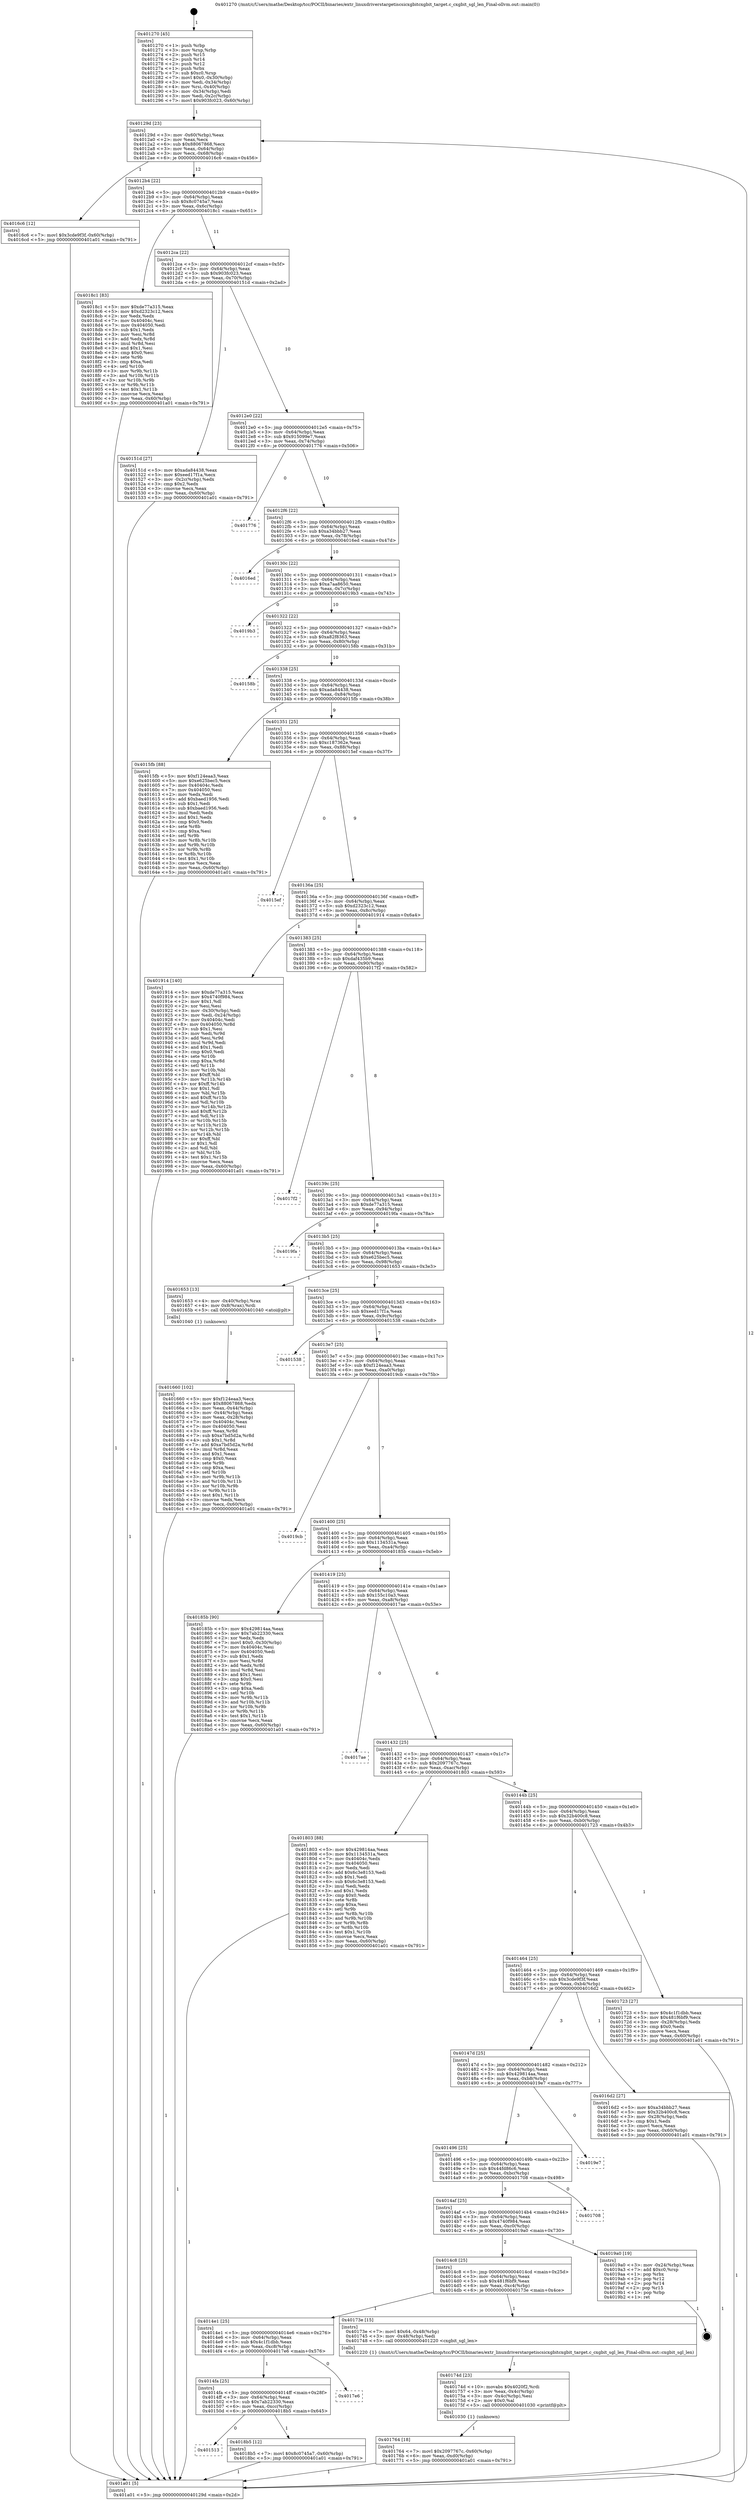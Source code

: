 digraph "0x401270" {
  label = "0x401270 (/mnt/c/Users/mathe/Desktop/tcc/POCII/binaries/extr_linuxdriverstargetiscsicxgbitcxgbit_target.c_cxgbit_sgl_len_Final-ollvm.out::main(0))"
  labelloc = "t"
  node[shape=record]

  Entry [label="",width=0.3,height=0.3,shape=circle,fillcolor=black,style=filled]
  "0x40129d" [label="{
     0x40129d [23]\l
     | [instrs]\l
     &nbsp;&nbsp;0x40129d \<+3\>: mov -0x60(%rbp),%eax\l
     &nbsp;&nbsp;0x4012a0 \<+2\>: mov %eax,%ecx\l
     &nbsp;&nbsp;0x4012a2 \<+6\>: sub $0x88067868,%ecx\l
     &nbsp;&nbsp;0x4012a8 \<+3\>: mov %eax,-0x64(%rbp)\l
     &nbsp;&nbsp;0x4012ab \<+3\>: mov %ecx,-0x68(%rbp)\l
     &nbsp;&nbsp;0x4012ae \<+6\>: je 00000000004016c6 \<main+0x456\>\l
  }"]
  "0x4016c6" [label="{
     0x4016c6 [12]\l
     | [instrs]\l
     &nbsp;&nbsp;0x4016c6 \<+7\>: movl $0x3cde9f3f,-0x60(%rbp)\l
     &nbsp;&nbsp;0x4016cd \<+5\>: jmp 0000000000401a01 \<main+0x791\>\l
  }"]
  "0x4012b4" [label="{
     0x4012b4 [22]\l
     | [instrs]\l
     &nbsp;&nbsp;0x4012b4 \<+5\>: jmp 00000000004012b9 \<main+0x49\>\l
     &nbsp;&nbsp;0x4012b9 \<+3\>: mov -0x64(%rbp),%eax\l
     &nbsp;&nbsp;0x4012bc \<+5\>: sub $0x8c0745a7,%eax\l
     &nbsp;&nbsp;0x4012c1 \<+3\>: mov %eax,-0x6c(%rbp)\l
     &nbsp;&nbsp;0x4012c4 \<+6\>: je 00000000004018c1 \<main+0x651\>\l
  }"]
  Exit [label="",width=0.3,height=0.3,shape=circle,fillcolor=black,style=filled,peripheries=2]
  "0x4018c1" [label="{
     0x4018c1 [83]\l
     | [instrs]\l
     &nbsp;&nbsp;0x4018c1 \<+5\>: mov $0xde77a315,%eax\l
     &nbsp;&nbsp;0x4018c6 \<+5\>: mov $0xd2323c12,%ecx\l
     &nbsp;&nbsp;0x4018cb \<+2\>: xor %edx,%edx\l
     &nbsp;&nbsp;0x4018cd \<+7\>: mov 0x40404c,%esi\l
     &nbsp;&nbsp;0x4018d4 \<+7\>: mov 0x404050,%edi\l
     &nbsp;&nbsp;0x4018db \<+3\>: sub $0x1,%edx\l
     &nbsp;&nbsp;0x4018de \<+3\>: mov %esi,%r8d\l
     &nbsp;&nbsp;0x4018e1 \<+3\>: add %edx,%r8d\l
     &nbsp;&nbsp;0x4018e4 \<+4\>: imul %r8d,%esi\l
     &nbsp;&nbsp;0x4018e8 \<+3\>: and $0x1,%esi\l
     &nbsp;&nbsp;0x4018eb \<+3\>: cmp $0x0,%esi\l
     &nbsp;&nbsp;0x4018ee \<+4\>: sete %r9b\l
     &nbsp;&nbsp;0x4018f2 \<+3\>: cmp $0xa,%edi\l
     &nbsp;&nbsp;0x4018f5 \<+4\>: setl %r10b\l
     &nbsp;&nbsp;0x4018f9 \<+3\>: mov %r9b,%r11b\l
     &nbsp;&nbsp;0x4018fc \<+3\>: and %r10b,%r11b\l
     &nbsp;&nbsp;0x4018ff \<+3\>: xor %r10b,%r9b\l
     &nbsp;&nbsp;0x401902 \<+3\>: or %r9b,%r11b\l
     &nbsp;&nbsp;0x401905 \<+4\>: test $0x1,%r11b\l
     &nbsp;&nbsp;0x401909 \<+3\>: cmovne %ecx,%eax\l
     &nbsp;&nbsp;0x40190c \<+3\>: mov %eax,-0x60(%rbp)\l
     &nbsp;&nbsp;0x40190f \<+5\>: jmp 0000000000401a01 \<main+0x791\>\l
  }"]
  "0x4012ca" [label="{
     0x4012ca [22]\l
     | [instrs]\l
     &nbsp;&nbsp;0x4012ca \<+5\>: jmp 00000000004012cf \<main+0x5f\>\l
     &nbsp;&nbsp;0x4012cf \<+3\>: mov -0x64(%rbp),%eax\l
     &nbsp;&nbsp;0x4012d2 \<+5\>: sub $0x903fc023,%eax\l
     &nbsp;&nbsp;0x4012d7 \<+3\>: mov %eax,-0x70(%rbp)\l
     &nbsp;&nbsp;0x4012da \<+6\>: je 000000000040151d \<main+0x2ad\>\l
  }"]
  "0x401513" [label="{
     0x401513\l
  }", style=dashed]
  "0x40151d" [label="{
     0x40151d [27]\l
     | [instrs]\l
     &nbsp;&nbsp;0x40151d \<+5\>: mov $0xada84438,%eax\l
     &nbsp;&nbsp;0x401522 \<+5\>: mov $0xeed17f1a,%ecx\l
     &nbsp;&nbsp;0x401527 \<+3\>: mov -0x2c(%rbp),%edx\l
     &nbsp;&nbsp;0x40152a \<+3\>: cmp $0x2,%edx\l
     &nbsp;&nbsp;0x40152d \<+3\>: cmovne %ecx,%eax\l
     &nbsp;&nbsp;0x401530 \<+3\>: mov %eax,-0x60(%rbp)\l
     &nbsp;&nbsp;0x401533 \<+5\>: jmp 0000000000401a01 \<main+0x791\>\l
  }"]
  "0x4012e0" [label="{
     0x4012e0 [22]\l
     | [instrs]\l
     &nbsp;&nbsp;0x4012e0 \<+5\>: jmp 00000000004012e5 \<main+0x75\>\l
     &nbsp;&nbsp;0x4012e5 \<+3\>: mov -0x64(%rbp),%eax\l
     &nbsp;&nbsp;0x4012e8 \<+5\>: sub $0x915099e7,%eax\l
     &nbsp;&nbsp;0x4012ed \<+3\>: mov %eax,-0x74(%rbp)\l
     &nbsp;&nbsp;0x4012f0 \<+6\>: je 0000000000401776 \<main+0x506\>\l
  }"]
  "0x401a01" [label="{
     0x401a01 [5]\l
     | [instrs]\l
     &nbsp;&nbsp;0x401a01 \<+5\>: jmp 000000000040129d \<main+0x2d\>\l
  }"]
  "0x401270" [label="{
     0x401270 [45]\l
     | [instrs]\l
     &nbsp;&nbsp;0x401270 \<+1\>: push %rbp\l
     &nbsp;&nbsp;0x401271 \<+3\>: mov %rsp,%rbp\l
     &nbsp;&nbsp;0x401274 \<+2\>: push %r15\l
     &nbsp;&nbsp;0x401276 \<+2\>: push %r14\l
     &nbsp;&nbsp;0x401278 \<+2\>: push %r12\l
     &nbsp;&nbsp;0x40127a \<+1\>: push %rbx\l
     &nbsp;&nbsp;0x40127b \<+7\>: sub $0xc0,%rsp\l
     &nbsp;&nbsp;0x401282 \<+7\>: movl $0x0,-0x30(%rbp)\l
     &nbsp;&nbsp;0x401289 \<+3\>: mov %edi,-0x34(%rbp)\l
     &nbsp;&nbsp;0x40128c \<+4\>: mov %rsi,-0x40(%rbp)\l
     &nbsp;&nbsp;0x401290 \<+3\>: mov -0x34(%rbp),%edi\l
     &nbsp;&nbsp;0x401293 \<+3\>: mov %edi,-0x2c(%rbp)\l
     &nbsp;&nbsp;0x401296 \<+7\>: movl $0x903fc023,-0x60(%rbp)\l
  }"]
  "0x4018b5" [label="{
     0x4018b5 [12]\l
     | [instrs]\l
     &nbsp;&nbsp;0x4018b5 \<+7\>: movl $0x8c0745a7,-0x60(%rbp)\l
     &nbsp;&nbsp;0x4018bc \<+5\>: jmp 0000000000401a01 \<main+0x791\>\l
  }"]
  "0x401776" [label="{
     0x401776\l
  }", style=dashed]
  "0x4012f6" [label="{
     0x4012f6 [22]\l
     | [instrs]\l
     &nbsp;&nbsp;0x4012f6 \<+5\>: jmp 00000000004012fb \<main+0x8b\>\l
     &nbsp;&nbsp;0x4012fb \<+3\>: mov -0x64(%rbp),%eax\l
     &nbsp;&nbsp;0x4012fe \<+5\>: sub $0xa34bbb27,%eax\l
     &nbsp;&nbsp;0x401303 \<+3\>: mov %eax,-0x78(%rbp)\l
     &nbsp;&nbsp;0x401306 \<+6\>: je 00000000004016ed \<main+0x47d\>\l
  }"]
  "0x4014fa" [label="{
     0x4014fa [25]\l
     | [instrs]\l
     &nbsp;&nbsp;0x4014fa \<+5\>: jmp 00000000004014ff \<main+0x28f\>\l
     &nbsp;&nbsp;0x4014ff \<+3\>: mov -0x64(%rbp),%eax\l
     &nbsp;&nbsp;0x401502 \<+5\>: sub $0x7ab22330,%eax\l
     &nbsp;&nbsp;0x401507 \<+6\>: mov %eax,-0xcc(%rbp)\l
     &nbsp;&nbsp;0x40150d \<+6\>: je 00000000004018b5 \<main+0x645\>\l
  }"]
  "0x4016ed" [label="{
     0x4016ed\l
  }", style=dashed]
  "0x40130c" [label="{
     0x40130c [22]\l
     | [instrs]\l
     &nbsp;&nbsp;0x40130c \<+5\>: jmp 0000000000401311 \<main+0xa1\>\l
     &nbsp;&nbsp;0x401311 \<+3\>: mov -0x64(%rbp),%eax\l
     &nbsp;&nbsp;0x401314 \<+5\>: sub $0xa7aa8650,%eax\l
     &nbsp;&nbsp;0x401319 \<+3\>: mov %eax,-0x7c(%rbp)\l
     &nbsp;&nbsp;0x40131c \<+6\>: je 00000000004019b3 \<main+0x743\>\l
  }"]
  "0x4017e6" [label="{
     0x4017e6\l
  }", style=dashed]
  "0x4019b3" [label="{
     0x4019b3\l
  }", style=dashed]
  "0x401322" [label="{
     0x401322 [22]\l
     | [instrs]\l
     &nbsp;&nbsp;0x401322 \<+5\>: jmp 0000000000401327 \<main+0xb7\>\l
     &nbsp;&nbsp;0x401327 \<+3\>: mov -0x64(%rbp),%eax\l
     &nbsp;&nbsp;0x40132a \<+5\>: sub $0xa82f8363,%eax\l
     &nbsp;&nbsp;0x40132f \<+3\>: mov %eax,-0x80(%rbp)\l
     &nbsp;&nbsp;0x401332 \<+6\>: je 000000000040158b \<main+0x31b\>\l
  }"]
  "0x401764" [label="{
     0x401764 [18]\l
     | [instrs]\l
     &nbsp;&nbsp;0x401764 \<+7\>: movl $0x2097767c,-0x60(%rbp)\l
     &nbsp;&nbsp;0x40176b \<+6\>: mov %eax,-0xd0(%rbp)\l
     &nbsp;&nbsp;0x401771 \<+5\>: jmp 0000000000401a01 \<main+0x791\>\l
  }"]
  "0x40158b" [label="{
     0x40158b\l
  }", style=dashed]
  "0x401338" [label="{
     0x401338 [25]\l
     | [instrs]\l
     &nbsp;&nbsp;0x401338 \<+5\>: jmp 000000000040133d \<main+0xcd\>\l
     &nbsp;&nbsp;0x40133d \<+3\>: mov -0x64(%rbp),%eax\l
     &nbsp;&nbsp;0x401340 \<+5\>: sub $0xada84438,%eax\l
     &nbsp;&nbsp;0x401345 \<+6\>: mov %eax,-0x84(%rbp)\l
     &nbsp;&nbsp;0x40134b \<+6\>: je 00000000004015fb \<main+0x38b\>\l
  }"]
  "0x40174d" [label="{
     0x40174d [23]\l
     | [instrs]\l
     &nbsp;&nbsp;0x40174d \<+10\>: movabs $0x4020f2,%rdi\l
     &nbsp;&nbsp;0x401757 \<+3\>: mov %eax,-0x4c(%rbp)\l
     &nbsp;&nbsp;0x40175a \<+3\>: mov -0x4c(%rbp),%esi\l
     &nbsp;&nbsp;0x40175d \<+2\>: mov $0x0,%al\l
     &nbsp;&nbsp;0x40175f \<+5\>: call 0000000000401030 \<printf@plt\>\l
     | [calls]\l
     &nbsp;&nbsp;0x401030 \{1\} (unknown)\l
  }"]
  "0x4015fb" [label="{
     0x4015fb [88]\l
     | [instrs]\l
     &nbsp;&nbsp;0x4015fb \<+5\>: mov $0xf124eaa3,%eax\l
     &nbsp;&nbsp;0x401600 \<+5\>: mov $0xe625bec5,%ecx\l
     &nbsp;&nbsp;0x401605 \<+7\>: mov 0x40404c,%edx\l
     &nbsp;&nbsp;0x40160c \<+7\>: mov 0x404050,%esi\l
     &nbsp;&nbsp;0x401613 \<+2\>: mov %edx,%edi\l
     &nbsp;&nbsp;0x401615 \<+6\>: add $0xbaed1956,%edi\l
     &nbsp;&nbsp;0x40161b \<+3\>: sub $0x1,%edi\l
     &nbsp;&nbsp;0x40161e \<+6\>: sub $0xbaed1956,%edi\l
     &nbsp;&nbsp;0x401624 \<+3\>: imul %edi,%edx\l
     &nbsp;&nbsp;0x401627 \<+3\>: and $0x1,%edx\l
     &nbsp;&nbsp;0x40162a \<+3\>: cmp $0x0,%edx\l
     &nbsp;&nbsp;0x40162d \<+4\>: sete %r8b\l
     &nbsp;&nbsp;0x401631 \<+3\>: cmp $0xa,%esi\l
     &nbsp;&nbsp;0x401634 \<+4\>: setl %r9b\l
     &nbsp;&nbsp;0x401638 \<+3\>: mov %r8b,%r10b\l
     &nbsp;&nbsp;0x40163b \<+3\>: and %r9b,%r10b\l
     &nbsp;&nbsp;0x40163e \<+3\>: xor %r9b,%r8b\l
     &nbsp;&nbsp;0x401641 \<+3\>: or %r8b,%r10b\l
     &nbsp;&nbsp;0x401644 \<+4\>: test $0x1,%r10b\l
     &nbsp;&nbsp;0x401648 \<+3\>: cmovne %ecx,%eax\l
     &nbsp;&nbsp;0x40164b \<+3\>: mov %eax,-0x60(%rbp)\l
     &nbsp;&nbsp;0x40164e \<+5\>: jmp 0000000000401a01 \<main+0x791\>\l
  }"]
  "0x401351" [label="{
     0x401351 [25]\l
     | [instrs]\l
     &nbsp;&nbsp;0x401351 \<+5\>: jmp 0000000000401356 \<main+0xe6\>\l
     &nbsp;&nbsp;0x401356 \<+3\>: mov -0x64(%rbp),%eax\l
     &nbsp;&nbsp;0x401359 \<+5\>: sub $0xc187362e,%eax\l
     &nbsp;&nbsp;0x40135e \<+6\>: mov %eax,-0x88(%rbp)\l
     &nbsp;&nbsp;0x401364 \<+6\>: je 00000000004015ef \<main+0x37f\>\l
  }"]
  "0x4014e1" [label="{
     0x4014e1 [25]\l
     | [instrs]\l
     &nbsp;&nbsp;0x4014e1 \<+5\>: jmp 00000000004014e6 \<main+0x276\>\l
     &nbsp;&nbsp;0x4014e6 \<+3\>: mov -0x64(%rbp),%eax\l
     &nbsp;&nbsp;0x4014e9 \<+5\>: sub $0x4c1f1dbb,%eax\l
     &nbsp;&nbsp;0x4014ee \<+6\>: mov %eax,-0xc8(%rbp)\l
     &nbsp;&nbsp;0x4014f4 \<+6\>: je 00000000004017e6 \<main+0x576\>\l
  }"]
  "0x4015ef" [label="{
     0x4015ef\l
  }", style=dashed]
  "0x40136a" [label="{
     0x40136a [25]\l
     | [instrs]\l
     &nbsp;&nbsp;0x40136a \<+5\>: jmp 000000000040136f \<main+0xff\>\l
     &nbsp;&nbsp;0x40136f \<+3\>: mov -0x64(%rbp),%eax\l
     &nbsp;&nbsp;0x401372 \<+5\>: sub $0xd2323c12,%eax\l
     &nbsp;&nbsp;0x401377 \<+6\>: mov %eax,-0x8c(%rbp)\l
     &nbsp;&nbsp;0x40137d \<+6\>: je 0000000000401914 \<main+0x6a4\>\l
  }"]
  "0x40173e" [label="{
     0x40173e [15]\l
     | [instrs]\l
     &nbsp;&nbsp;0x40173e \<+7\>: movl $0x64,-0x48(%rbp)\l
     &nbsp;&nbsp;0x401745 \<+3\>: mov -0x48(%rbp),%edi\l
     &nbsp;&nbsp;0x401748 \<+5\>: call 0000000000401220 \<cxgbit_sgl_len\>\l
     | [calls]\l
     &nbsp;&nbsp;0x401220 \{1\} (/mnt/c/Users/mathe/Desktop/tcc/POCII/binaries/extr_linuxdriverstargetiscsicxgbitcxgbit_target.c_cxgbit_sgl_len_Final-ollvm.out::cxgbit_sgl_len)\l
  }"]
  "0x401914" [label="{
     0x401914 [140]\l
     | [instrs]\l
     &nbsp;&nbsp;0x401914 \<+5\>: mov $0xde77a315,%eax\l
     &nbsp;&nbsp;0x401919 \<+5\>: mov $0x4740f984,%ecx\l
     &nbsp;&nbsp;0x40191e \<+2\>: mov $0x1,%dl\l
     &nbsp;&nbsp;0x401920 \<+2\>: xor %esi,%esi\l
     &nbsp;&nbsp;0x401922 \<+3\>: mov -0x30(%rbp),%edi\l
     &nbsp;&nbsp;0x401925 \<+3\>: mov %edi,-0x24(%rbp)\l
     &nbsp;&nbsp;0x401928 \<+7\>: mov 0x40404c,%edi\l
     &nbsp;&nbsp;0x40192f \<+8\>: mov 0x404050,%r8d\l
     &nbsp;&nbsp;0x401937 \<+3\>: sub $0x1,%esi\l
     &nbsp;&nbsp;0x40193a \<+3\>: mov %edi,%r9d\l
     &nbsp;&nbsp;0x40193d \<+3\>: add %esi,%r9d\l
     &nbsp;&nbsp;0x401940 \<+4\>: imul %r9d,%edi\l
     &nbsp;&nbsp;0x401944 \<+3\>: and $0x1,%edi\l
     &nbsp;&nbsp;0x401947 \<+3\>: cmp $0x0,%edi\l
     &nbsp;&nbsp;0x40194a \<+4\>: sete %r10b\l
     &nbsp;&nbsp;0x40194e \<+4\>: cmp $0xa,%r8d\l
     &nbsp;&nbsp;0x401952 \<+4\>: setl %r11b\l
     &nbsp;&nbsp;0x401956 \<+3\>: mov %r10b,%bl\l
     &nbsp;&nbsp;0x401959 \<+3\>: xor $0xff,%bl\l
     &nbsp;&nbsp;0x40195c \<+3\>: mov %r11b,%r14b\l
     &nbsp;&nbsp;0x40195f \<+4\>: xor $0xff,%r14b\l
     &nbsp;&nbsp;0x401963 \<+3\>: xor $0x1,%dl\l
     &nbsp;&nbsp;0x401966 \<+3\>: mov %bl,%r15b\l
     &nbsp;&nbsp;0x401969 \<+4\>: and $0xff,%r15b\l
     &nbsp;&nbsp;0x40196d \<+3\>: and %dl,%r10b\l
     &nbsp;&nbsp;0x401970 \<+3\>: mov %r14b,%r12b\l
     &nbsp;&nbsp;0x401973 \<+4\>: and $0xff,%r12b\l
     &nbsp;&nbsp;0x401977 \<+3\>: and %dl,%r11b\l
     &nbsp;&nbsp;0x40197a \<+3\>: or %r10b,%r15b\l
     &nbsp;&nbsp;0x40197d \<+3\>: or %r11b,%r12b\l
     &nbsp;&nbsp;0x401980 \<+3\>: xor %r12b,%r15b\l
     &nbsp;&nbsp;0x401983 \<+3\>: or %r14b,%bl\l
     &nbsp;&nbsp;0x401986 \<+3\>: xor $0xff,%bl\l
     &nbsp;&nbsp;0x401989 \<+3\>: or $0x1,%dl\l
     &nbsp;&nbsp;0x40198c \<+2\>: and %dl,%bl\l
     &nbsp;&nbsp;0x40198e \<+3\>: or %bl,%r15b\l
     &nbsp;&nbsp;0x401991 \<+4\>: test $0x1,%r15b\l
     &nbsp;&nbsp;0x401995 \<+3\>: cmovne %ecx,%eax\l
     &nbsp;&nbsp;0x401998 \<+3\>: mov %eax,-0x60(%rbp)\l
     &nbsp;&nbsp;0x40199b \<+5\>: jmp 0000000000401a01 \<main+0x791\>\l
  }"]
  "0x401383" [label="{
     0x401383 [25]\l
     | [instrs]\l
     &nbsp;&nbsp;0x401383 \<+5\>: jmp 0000000000401388 \<main+0x118\>\l
     &nbsp;&nbsp;0x401388 \<+3\>: mov -0x64(%rbp),%eax\l
     &nbsp;&nbsp;0x40138b \<+5\>: sub $0xdaf435b9,%eax\l
     &nbsp;&nbsp;0x401390 \<+6\>: mov %eax,-0x90(%rbp)\l
     &nbsp;&nbsp;0x401396 \<+6\>: je 00000000004017f2 \<main+0x582\>\l
  }"]
  "0x4014c8" [label="{
     0x4014c8 [25]\l
     | [instrs]\l
     &nbsp;&nbsp;0x4014c8 \<+5\>: jmp 00000000004014cd \<main+0x25d\>\l
     &nbsp;&nbsp;0x4014cd \<+3\>: mov -0x64(%rbp),%eax\l
     &nbsp;&nbsp;0x4014d0 \<+5\>: sub $0x481f6bf9,%eax\l
     &nbsp;&nbsp;0x4014d5 \<+6\>: mov %eax,-0xc4(%rbp)\l
     &nbsp;&nbsp;0x4014db \<+6\>: je 000000000040173e \<main+0x4ce\>\l
  }"]
  "0x4017f2" [label="{
     0x4017f2\l
  }", style=dashed]
  "0x40139c" [label="{
     0x40139c [25]\l
     | [instrs]\l
     &nbsp;&nbsp;0x40139c \<+5\>: jmp 00000000004013a1 \<main+0x131\>\l
     &nbsp;&nbsp;0x4013a1 \<+3\>: mov -0x64(%rbp),%eax\l
     &nbsp;&nbsp;0x4013a4 \<+5\>: sub $0xde77a315,%eax\l
     &nbsp;&nbsp;0x4013a9 \<+6\>: mov %eax,-0x94(%rbp)\l
     &nbsp;&nbsp;0x4013af \<+6\>: je 00000000004019fa \<main+0x78a\>\l
  }"]
  "0x4019a0" [label="{
     0x4019a0 [19]\l
     | [instrs]\l
     &nbsp;&nbsp;0x4019a0 \<+3\>: mov -0x24(%rbp),%eax\l
     &nbsp;&nbsp;0x4019a3 \<+7\>: add $0xc0,%rsp\l
     &nbsp;&nbsp;0x4019aa \<+1\>: pop %rbx\l
     &nbsp;&nbsp;0x4019ab \<+2\>: pop %r12\l
     &nbsp;&nbsp;0x4019ad \<+2\>: pop %r14\l
     &nbsp;&nbsp;0x4019af \<+2\>: pop %r15\l
     &nbsp;&nbsp;0x4019b1 \<+1\>: pop %rbp\l
     &nbsp;&nbsp;0x4019b2 \<+1\>: ret\l
  }"]
  "0x4019fa" [label="{
     0x4019fa\l
  }", style=dashed]
  "0x4013b5" [label="{
     0x4013b5 [25]\l
     | [instrs]\l
     &nbsp;&nbsp;0x4013b5 \<+5\>: jmp 00000000004013ba \<main+0x14a\>\l
     &nbsp;&nbsp;0x4013ba \<+3\>: mov -0x64(%rbp),%eax\l
     &nbsp;&nbsp;0x4013bd \<+5\>: sub $0xe625bec5,%eax\l
     &nbsp;&nbsp;0x4013c2 \<+6\>: mov %eax,-0x98(%rbp)\l
     &nbsp;&nbsp;0x4013c8 \<+6\>: je 0000000000401653 \<main+0x3e3\>\l
  }"]
  "0x4014af" [label="{
     0x4014af [25]\l
     | [instrs]\l
     &nbsp;&nbsp;0x4014af \<+5\>: jmp 00000000004014b4 \<main+0x244\>\l
     &nbsp;&nbsp;0x4014b4 \<+3\>: mov -0x64(%rbp),%eax\l
     &nbsp;&nbsp;0x4014b7 \<+5\>: sub $0x4740f984,%eax\l
     &nbsp;&nbsp;0x4014bc \<+6\>: mov %eax,-0xc0(%rbp)\l
     &nbsp;&nbsp;0x4014c2 \<+6\>: je 00000000004019a0 \<main+0x730\>\l
  }"]
  "0x401653" [label="{
     0x401653 [13]\l
     | [instrs]\l
     &nbsp;&nbsp;0x401653 \<+4\>: mov -0x40(%rbp),%rax\l
     &nbsp;&nbsp;0x401657 \<+4\>: mov 0x8(%rax),%rdi\l
     &nbsp;&nbsp;0x40165b \<+5\>: call 0000000000401040 \<atoi@plt\>\l
     | [calls]\l
     &nbsp;&nbsp;0x401040 \{1\} (unknown)\l
  }"]
  "0x4013ce" [label="{
     0x4013ce [25]\l
     | [instrs]\l
     &nbsp;&nbsp;0x4013ce \<+5\>: jmp 00000000004013d3 \<main+0x163\>\l
     &nbsp;&nbsp;0x4013d3 \<+3\>: mov -0x64(%rbp),%eax\l
     &nbsp;&nbsp;0x4013d6 \<+5\>: sub $0xeed17f1a,%eax\l
     &nbsp;&nbsp;0x4013db \<+6\>: mov %eax,-0x9c(%rbp)\l
     &nbsp;&nbsp;0x4013e1 \<+6\>: je 0000000000401538 \<main+0x2c8\>\l
  }"]
  "0x401660" [label="{
     0x401660 [102]\l
     | [instrs]\l
     &nbsp;&nbsp;0x401660 \<+5\>: mov $0xf124eaa3,%ecx\l
     &nbsp;&nbsp;0x401665 \<+5\>: mov $0x88067868,%edx\l
     &nbsp;&nbsp;0x40166a \<+3\>: mov %eax,-0x44(%rbp)\l
     &nbsp;&nbsp;0x40166d \<+3\>: mov -0x44(%rbp),%eax\l
     &nbsp;&nbsp;0x401670 \<+3\>: mov %eax,-0x28(%rbp)\l
     &nbsp;&nbsp;0x401673 \<+7\>: mov 0x40404c,%eax\l
     &nbsp;&nbsp;0x40167a \<+7\>: mov 0x404050,%esi\l
     &nbsp;&nbsp;0x401681 \<+3\>: mov %eax,%r8d\l
     &nbsp;&nbsp;0x401684 \<+7\>: sub $0xa7bd5d2a,%r8d\l
     &nbsp;&nbsp;0x40168b \<+4\>: sub $0x1,%r8d\l
     &nbsp;&nbsp;0x40168f \<+7\>: add $0xa7bd5d2a,%r8d\l
     &nbsp;&nbsp;0x401696 \<+4\>: imul %r8d,%eax\l
     &nbsp;&nbsp;0x40169a \<+3\>: and $0x1,%eax\l
     &nbsp;&nbsp;0x40169d \<+3\>: cmp $0x0,%eax\l
     &nbsp;&nbsp;0x4016a0 \<+4\>: sete %r9b\l
     &nbsp;&nbsp;0x4016a4 \<+3\>: cmp $0xa,%esi\l
     &nbsp;&nbsp;0x4016a7 \<+4\>: setl %r10b\l
     &nbsp;&nbsp;0x4016ab \<+3\>: mov %r9b,%r11b\l
     &nbsp;&nbsp;0x4016ae \<+3\>: and %r10b,%r11b\l
     &nbsp;&nbsp;0x4016b1 \<+3\>: xor %r10b,%r9b\l
     &nbsp;&nbsp;0x4016b4 \<+3\>: or %r9b,%r11b\l
     &nbsp;&nbsp;0x4016b7 \<+4\>: test $0x1,%r11b\l
     &nbsp;&nbsp;0x4016bb \<+3\>: cmovne %edx,%ecx\l
     &nbsp;&nbsp;0x4016be \<+3\>: mov %ecx,-0x60(%rbp)\l
     &nbsp;&nbsp;0x4016c1 \<+5\>: jmp 0000000000401a01 \<main+0x791\>\l
  }"]
  "0x401708" [label="{
     0x401708\l
  }", style=dashed]
  "0x401538" [label="{
     0x401538\l
  }", style=dashed]
  "0x4013e7" [label="{
     0x4013e7 [25]\l
     | [instrs]\l
     &nbsp;&nbsp;0x4013e7 \<+5\>: jmp 00000000004013ec \<main+0x17c\>\l
     &nbsp;&nbsp;0x4013ec \<+3\>: mov -0x64(%rbp),%eax\l
     &nbsp;&nbsp;0x4013ef \<+5\>: sub $0xf124eaa3,%eax\l
     &nbsp;&nbsp;0x4013f4 \<+6\>: mov %eax,-0xa0(%rbp)\l
     &nbsp;&nbsp;0x4013fa \<+6\>: je 00000000004019cb \<main+0x75b\>\l
  }"]
  "0x401496" [label="{
     0x401496 [25]\l
     | [instrs]\l
     &nbsp;&nbsp;0x401496 \<+5\>: jmp 000000000040149b \<main+0x22b\>\l
     &nbsp;&nbsp;0x40149b \<+3\>: mov -0x64(%rbp),%eax\l
     &nbsp;&nbsp;0x40149e \<+5\>: sub $0x44fd86c6,%eax\l
     &nbsp;&nbsp;0x4014a3 \<+6\>: mov %eax,-0xbc(%rbp)\l
     &nbsp;&nbsp;0x4014a9 \<+6\>: je 0000000000401708 \<main+0x498\>\l
  }"]
  "0x4019cb" [label="{
     0x4019cb\l
  }", style=dashed]
  "0x401400" [label="{
     0x401400 [25]\l
     | [instrs]\l
     &nbsp;&nbsp;0x401400 \<+5\>: jmp 0000000000401405 \<main+0x195\>\l
     &nbsp;&nbsp;0x401405 \<+3\>: mov -0x64(%rbp),%eax\l
     &nbsp;&nbsp;0x401408 \<+5\>: sub $0x1134531a,%eax\l
     &nbsp;&nbsp;0x40140d \<+6\>: mov %eax,-0xa4(%rbp)\l
     &nbsp;&nbsp;0x401413 \<+6\>: je 000000000040185b \<main+0x5eb\>\l
  }"]
  "0x4019e7" [label="{
     0x4019e7\l
  }", style=dashed]
  "0x40185b" [label="{
     0x40185b [90]\l
     | [instrs]\l
     &nbsp;&nbsp;0x40185b \<+5\>: mov $0x429814aa,%eax\l
     &nbsp;&nbsp;0x401860 \<+5\>: mov $0x7ab22330,%ecx\l
     &nbsp;&nbsp;0x401865 \<+2\>: xor %edx,%edx\l
     &nbsp;&nbsp;0x401867 \<+7\>: movl $0x0,-0x30(%rbp)\l
     &nbsp;&nbsp;0x40186e \<+7\>: mov 0x40404c,%esi\l
     &nbsp;&nbsp;0x401875 \<+7\>: mov 0x404050,%edi\l
     &nbsp;&nbsp;0x40187c \<+3\>: sub $0x1,%edx\l
     &nbsp;&nbsp;0x40187f \<+3\>: mov %esi,%r8d\l
     &nbsp;&nbsp;0x401882 \<+3\>: add %edx,%r8d\l
     &nbsp;&nbsp;0x401885 \<+4\>: imul %r8d,%esi\l
     &nbsp;&nbsp;0x401889 \<+3\>: and $0x1,%esi\l
     &nbsp;&nbsp;0x40188c \<+3\>: cmp $0x0,%esi\l
     &nbsp;&nbsp;0x40188f \<+4\>: sete %r9b\l
     &nbsp;&nbsp;0x401893 \<+3\>: cmp $0xa,%edi\l
     &nbsp;&nbsp;0x401896 \<+4\>: setl %r10b\l
     &nbsp;&nbsp;0x40189a \<+3\>: mov %r9b,%r11b\l
     &nbsp;&nbsp;0x40189d \<+3\>: and %r10b,%r11b\l
     &nbsp;&nbsp;0x4018a0 \<+3\>: xor %r10b,%r9b\l
     &nbsp;&nbsp;0x4018a3 \<+3\>: or %r9b,%r11b\l
     &nbsp;&nbsp;0x4018a6 \<+4\>: test $0x1,%r11b\l
     &nbsp;&nbsp;0x4018aa \<+3\>: cmovne %ecx,%eax\l
     &nbsp;&nbsp;0x4018ad \<+3\>: mov %eax,-0x60(%rbp)\l
     &nbsp;&nbsp;0x4018b0 \<+5\>: jmp 0000000000401a01 \<main+0x791\>\l
  }"]
  "0x401419" [label="{
     0x401419 [25]\l
     | [instrs]\l
     &nbsp;&nbsp;0x401419 \<+5\>: jmp 000000000040141e \<main+0x1ae\>\l
     &nbsp;&nbsp;0x40141e \<+3\>: mov -0x64(%rbp),%eax\l
     &nbsp;&nbsp;0x401421 \<+5\>: sub $0x155c10a3,%eax\l
     &nbsp;&nbsp;0x401426 \<+6\>: mov %eax,-0xa8(%rbp)\l
     &nbsp;&nbsp;0x40142c \<+6\>: je 00000000004017ae \<main+0x53e\>\l
  }"]
  "0x40147d" [label="{
     0x40147d [25]\l
     | [instrs]\l
     &nbsp;&nbsp;0x40147d \<+5\>: jmp 0000000000401482 \<main+0x212\>\l
     &nbsp;&nbsp;0x401482 \<+3\>: mov -0x64(%rbp),%eax\l
     &nbsp;&nbsp;0x401485 \<+5\>: sub $0x429814aa,%eax\l
     &nbsp;&nbsp;0x40148a \<+6\>: mov %eax,-0xb8(%rbp)\l
     &nbsp;&nbsp;0x401490 \<+6\>: je 00000000004019e7 \<main+0x777\>\l
  }"]
  "0x4017ae" [label="{
     0x4017ae\l
  }", style=dashed]
  "0x401432" [label="{
     0x401432 [25]\l
     | [instrs]\l
     &nbsp;&nbsp;0x401432 \<+5\>: jmp 0000000000401437 \<main+0x1c7\>\l
     &nbsp;&nbsp;0x401437 \<+3\>: mov -0x64(%rbp),%eax\l
     &nbsp;&nbsp;0x40143a \<+5\>: sub $0x2097767c,%eax\l
     &nbsp;&nbsp;0x40143f \<+6\>: mov %eax,-0xac(%rbp)\l
     &nbsp;&nbsp;0x401445 \<+6\>: je 0000000000401803 \<main+0x593\>\l
  }"]
  "0x4016d2" [label="{
     0x4016d2 [27]\l
     | [instrs]\l
     &nbsp;&nbsp;0x4016d2 \<+5\>: mov $0xa34bbb27,%eax\l
     &nbsp;&nbsp;0x4016d7 \<+5\>: mov $0x32b400c8,%ecx\l
     &nbsp;&nbsp;0x4016dc \<+3\>: mov -0x28(%rbp),%edx\l
     &nbsp;&nbsp;0x4016df \<+3\>: cmp $0x1,%edx\l
     &nbsp;&nbsp;0x4016e2 \<+3\>: cmovl %ecx,%eax\l
     &nbsp;&nbsp;0x4016e5 \<+3\>: mov %eax,-0x60(%rbp)\l
     &nbsp;&nbsp;0x4016e8 \<+5\>: jmp 0000000000401a01 \<main+0x791\>\l
  }"]
  "0x401803" [label="{
     0x401803 [88]\l
     | [instrs]\l
     &nbsp;&nbsp;0x401803 \<+5\>: mov $0x429814aa,%eax\l
     &nbsp;&nbsp;0x401808 \<+5\>: mov $0x1134531a,%ecx\l
     &nbsp;&nbsp;0x40180d \<+7\>: mov 0x40404c,%edx\l
     &nbsp;&nbsp;0x401814 \<+7\>: mov 0x404050,%esi\l
     &nbsp;&nbsp;0x40181b \<+2\>: mov %edx,%edi\l
     &nbsp;&nbsp;0x40181d \<+6\>: add $0x6c3e8153,%edi\l
     &nbsp;&nbsp;0x401823 \<+3\>: sub $0x1,%edi\l
     &nbsp;&nbsp;0x401826 \<+6\>: sub $0x6c3e8153,%edi\l
     &nbsp;&nbsp;0x40182c \<+3\>: imul %edi,%edx\l
     &nbsp;&nbsp;0x40182f \<+3\>: and $0x1,%edx\l
     &nbsp;&nbsp;0x401832 \<+3\>: cmp $0x0,%edx\l
     &nbsp;&nbsp;0x401835 \<+4\>: sete %r8b\l
     &nbsp;&nbsp;0x401839 \<+3\>: cmp $0xa,%esi\l
     &nbsp;&nbsp;0x40183c \<+4\>: setl %r9b\l
     &nbsp;&nbsp;0x401840 \<+3\>: mov %r8b,%r10b\l
     &nbsp;&nbsp;0x401843 \<+3\>: and %r9b,%r10b\l
     &nbsp;&nbsp;0x401846 \<+3\>: xor %r9b,%r8b\l
     &nbsp;&nbsp;0x401849 \<+3\>: or %r8b,%r10b\l
     &nbsp;&nbsp;0x40184c \<+4\>: test $0x1,%r10b\l
     &nbsp;&nbsp;0x401850 \<+3\>: cmovne %ecx,%eax\l
     &nbsp;&nbsp;0x401853 \<+3\>: mov %eax,-0x60(%rbp)\l
     &nbsp;&nbsp;0x401856 \<+5\>: jmp 0000000000401a01 \<main+0x791\>\l
  }"]
  "0x40144b" [label="{
     0x40144b [25]\l
     | [instrs]\l
     &nbsp;&nbsp;0x40144b \<+5\>: jmp 0000000000401450 \<main+0x1e0\>\l
     &nbsp;&nbsp;0x401450 \<+3\>: mov -0x64(%rbp),%eax\l
     &nbsp;&nbsp;0x401453 \<+5\>: sub $0x32b400c8,%eax\l
     &nbsp;&nbsp;0x401458 \<+6\>: mov %eax,-0xb0(%rbp)\l
     &nbsp;&nbsp;0x40145e \<+6\>: je 0000000000401723 \<main+0x4b3\>\l
  }"]
  "0x401464" [label="{
     0x401464 [25]\l
     | [instrs]\l
     &nbsp;&nbsp;0x401464 \<+5\>: jmp 0000000000401469 \<main+0x1f9\>\l
     &nbsp;&nbsp;0x401469 \<+3\>: mov -0x64(%rbp),%eax\l
     &nbsp;&nbsp;0x40146c \<+5\>: sub $0x3cde9f3f,%eax\l
     &nbsp;&nbsp;0x401471 \<+6\>: mov %eax,-0xb4(%rbp)\l
     &nbsp;&nbsp;0x401477 \<+6\>: je 00000000004016d2 \<main+0x462\>\l
  }"]
  "0x401723" [label="{
     0x401723 [27]\l
     | [instrs]\l
     &nbsp;&nbsp;0x401723 \<+5\>: mov $0x4c1f1dbb,%eax\l
     &nbsp;&nbsp;0x401728 \<+5\>: mov $0x481f6bf9,%ecx\l
     &nbsp;&nbsp;0x40172d \<+3\>: mov -0x28(%rbp),%edx\l
     &nbsp;&nbsp;0x401730 \<+3\>: cmp $0x0,%edx\l
     &nbsp;&nbsp;0x401733 \<+3\>: cmove %ecx,%eax\l
     &nbsp;&nbsp;0x401736 \<+3\>: mov %eax,-0x60(%rbp)\l
     &nbsp;&nbsp;0x401739 \<+5\>: jmp 0000000000401a01 \<main+0x791\>\l
  }"]
  Entry -> "0x401270" [label=" 1"]
  "0x40129d" -> "0x4016c6" [label=" 1"]
  "0x40129d" -> "0x4012b4" [label=" 12"]
  "0x4019a0" -> Exit [label=" 1"]
  "0x4012b4" -> "0x4018c1" [label=" 1"]
  "0x4012b4" -> "0x4012ca" [label=" 11"]
  "0x401914" -> "0x401a01" [label=" 1"]
  "0x4012ca" -> "0x40151d" [label=" 1"]
  "0x4012ca" -> "0x4012e0" [label=" 10"]
  "0x40151d" -> "0x401a01" [label=" 1"]
  "0x401270" -> "0x40129d" [label=" 1"]
  "0x401a01" -> "0x40129d" [label=" 12"]
  "0x4018c1" -> "0x401a01" [label=" 1"]
  "0x4012e0" -> "0x401776" [label=" 0"]
  "0x4012e0" -> "0x4012f6" [label=" 10"]
  "0x4018b5" -> "0x401a01" [label=" 1"]
  "0x4012f6" -> "0x4016ed" [label=" 0"]
  "0x4012f6" -> "0x40130c" [label=" 10"]
  "0x4014fa" -> "0x4018b5" [label=" 1"]
  "0x40130c" -> "0x4019b3" [label=" 0"]
  "0x40130c" -> "0x401322" [label=" 10"]
  "0x4014fa" -> "0x401513" [label=" 0"]
  "0x401322" -> "0x40158b" [label=" 0"]
  "0x401322" -> "0x401338" [label=" 10"]
  "0x4014e1" -> "0x4017e6" [label=" 0"]
  "0x401338" -> "0x4015fb" [label=" 1"]
  "0x401338" -> "0x401351" [label=" 9"]
  "0x4015fb" -> "0x401a01" [label=" 1"]
  "0x4014e1" -> "0x4014fa" [label=" 1"]
  "0x401351" -> "0x4015ef" [label=" 0"]
  "0x401351" -> "0x40136a" [label=" 9"]
  "0x40185b" -> "0x401a01" [label=" 1"]
  "0x40136a" -> "0x401914" [label=" 1"]
  "0x40136a" -> "0x401383" [label=" 8"]
  "0x401803" -> "0x401a01" [label=" 1"]
  "0x401383" -> "0x4017f2" [label=" 0"]
  "0x401383" -> "0x40139c" [label=" 8"]
  "0x40174d" -> "0x401764" [label=" 1"]
  "0x40139c" -> "0x4019fa" [label=" 0"]
  "0x40139c" -> "0x4013b5" [label=" 8"]
  "0x40173e" -> "0x40174d" [label=" 1"]
  "0x4013b5" -> "0x401653" [label=" 1"]
  "0x4013b5" -> "0x4013ce" [label=" 7"]
  "0x401653" -> "0x401660" [label=" 1"]
  "0x401660" -> "0x401a01" [label=" 1"]
  "0x4016c6" -> "0x401a01" [label=" 1"]
  "0x4014c8" -> "0x40173e" [label=" 1"]
  "0x4013ce" -> "0x401538" [label=" 0"]
  "0x4013ce" -> "0x4013e7" [label=" 7"]
  "0x401764" -> "0x401a01" [label=" 1"]
  "0x4013e7" -> "0x4019cb" [label=" 0"]
  "0x4013e7" -> "0x401400" [label=" 7"]
  "0x4014af" -> "0x4019a0" [label=" 1"]
  "0x401400" -> "0x40185b" [label=" 1"]
  "0x401400" -> "0x401419" [label=" 6"]
  "0x4014c8" -> "0x4014e1" [label=" 1"]
  "0x401419" -> "0x4017ae" [label=" 0"]
  "0x401419" -> "0x401432" [label=" 6"]
  "0x401496" -> "0x401708" [label=" 0"]
  "0x401432" -> "0x401803" [label=" 1"]
  "0x401432" -> "0x40144b" [label=" 5"]
  "0x4014af" -> "0x4014c8" [label=" 2"]
  "0x40144b" -> "0x401723" [label=" 1"]
  "0x40144b" -> "0x401464" [label=" 4"]
  "0x40147d" -> "0x401496" [label=" 3"]
  "0x401464" -> "0x4016d2" [label=" 1"]
  "0x401464" -> "0x40147d" [label=" 3"]
  "0x4016d2" -> "0x401a01" [label=" 1"]
  "0x401723" -> "0x401a01" [label=" 1"]
  "0x401496" -> "0x4014af" [label=" 3"]
  "0x40147d" -> "0x4019e7" [label=" 0"]
}
